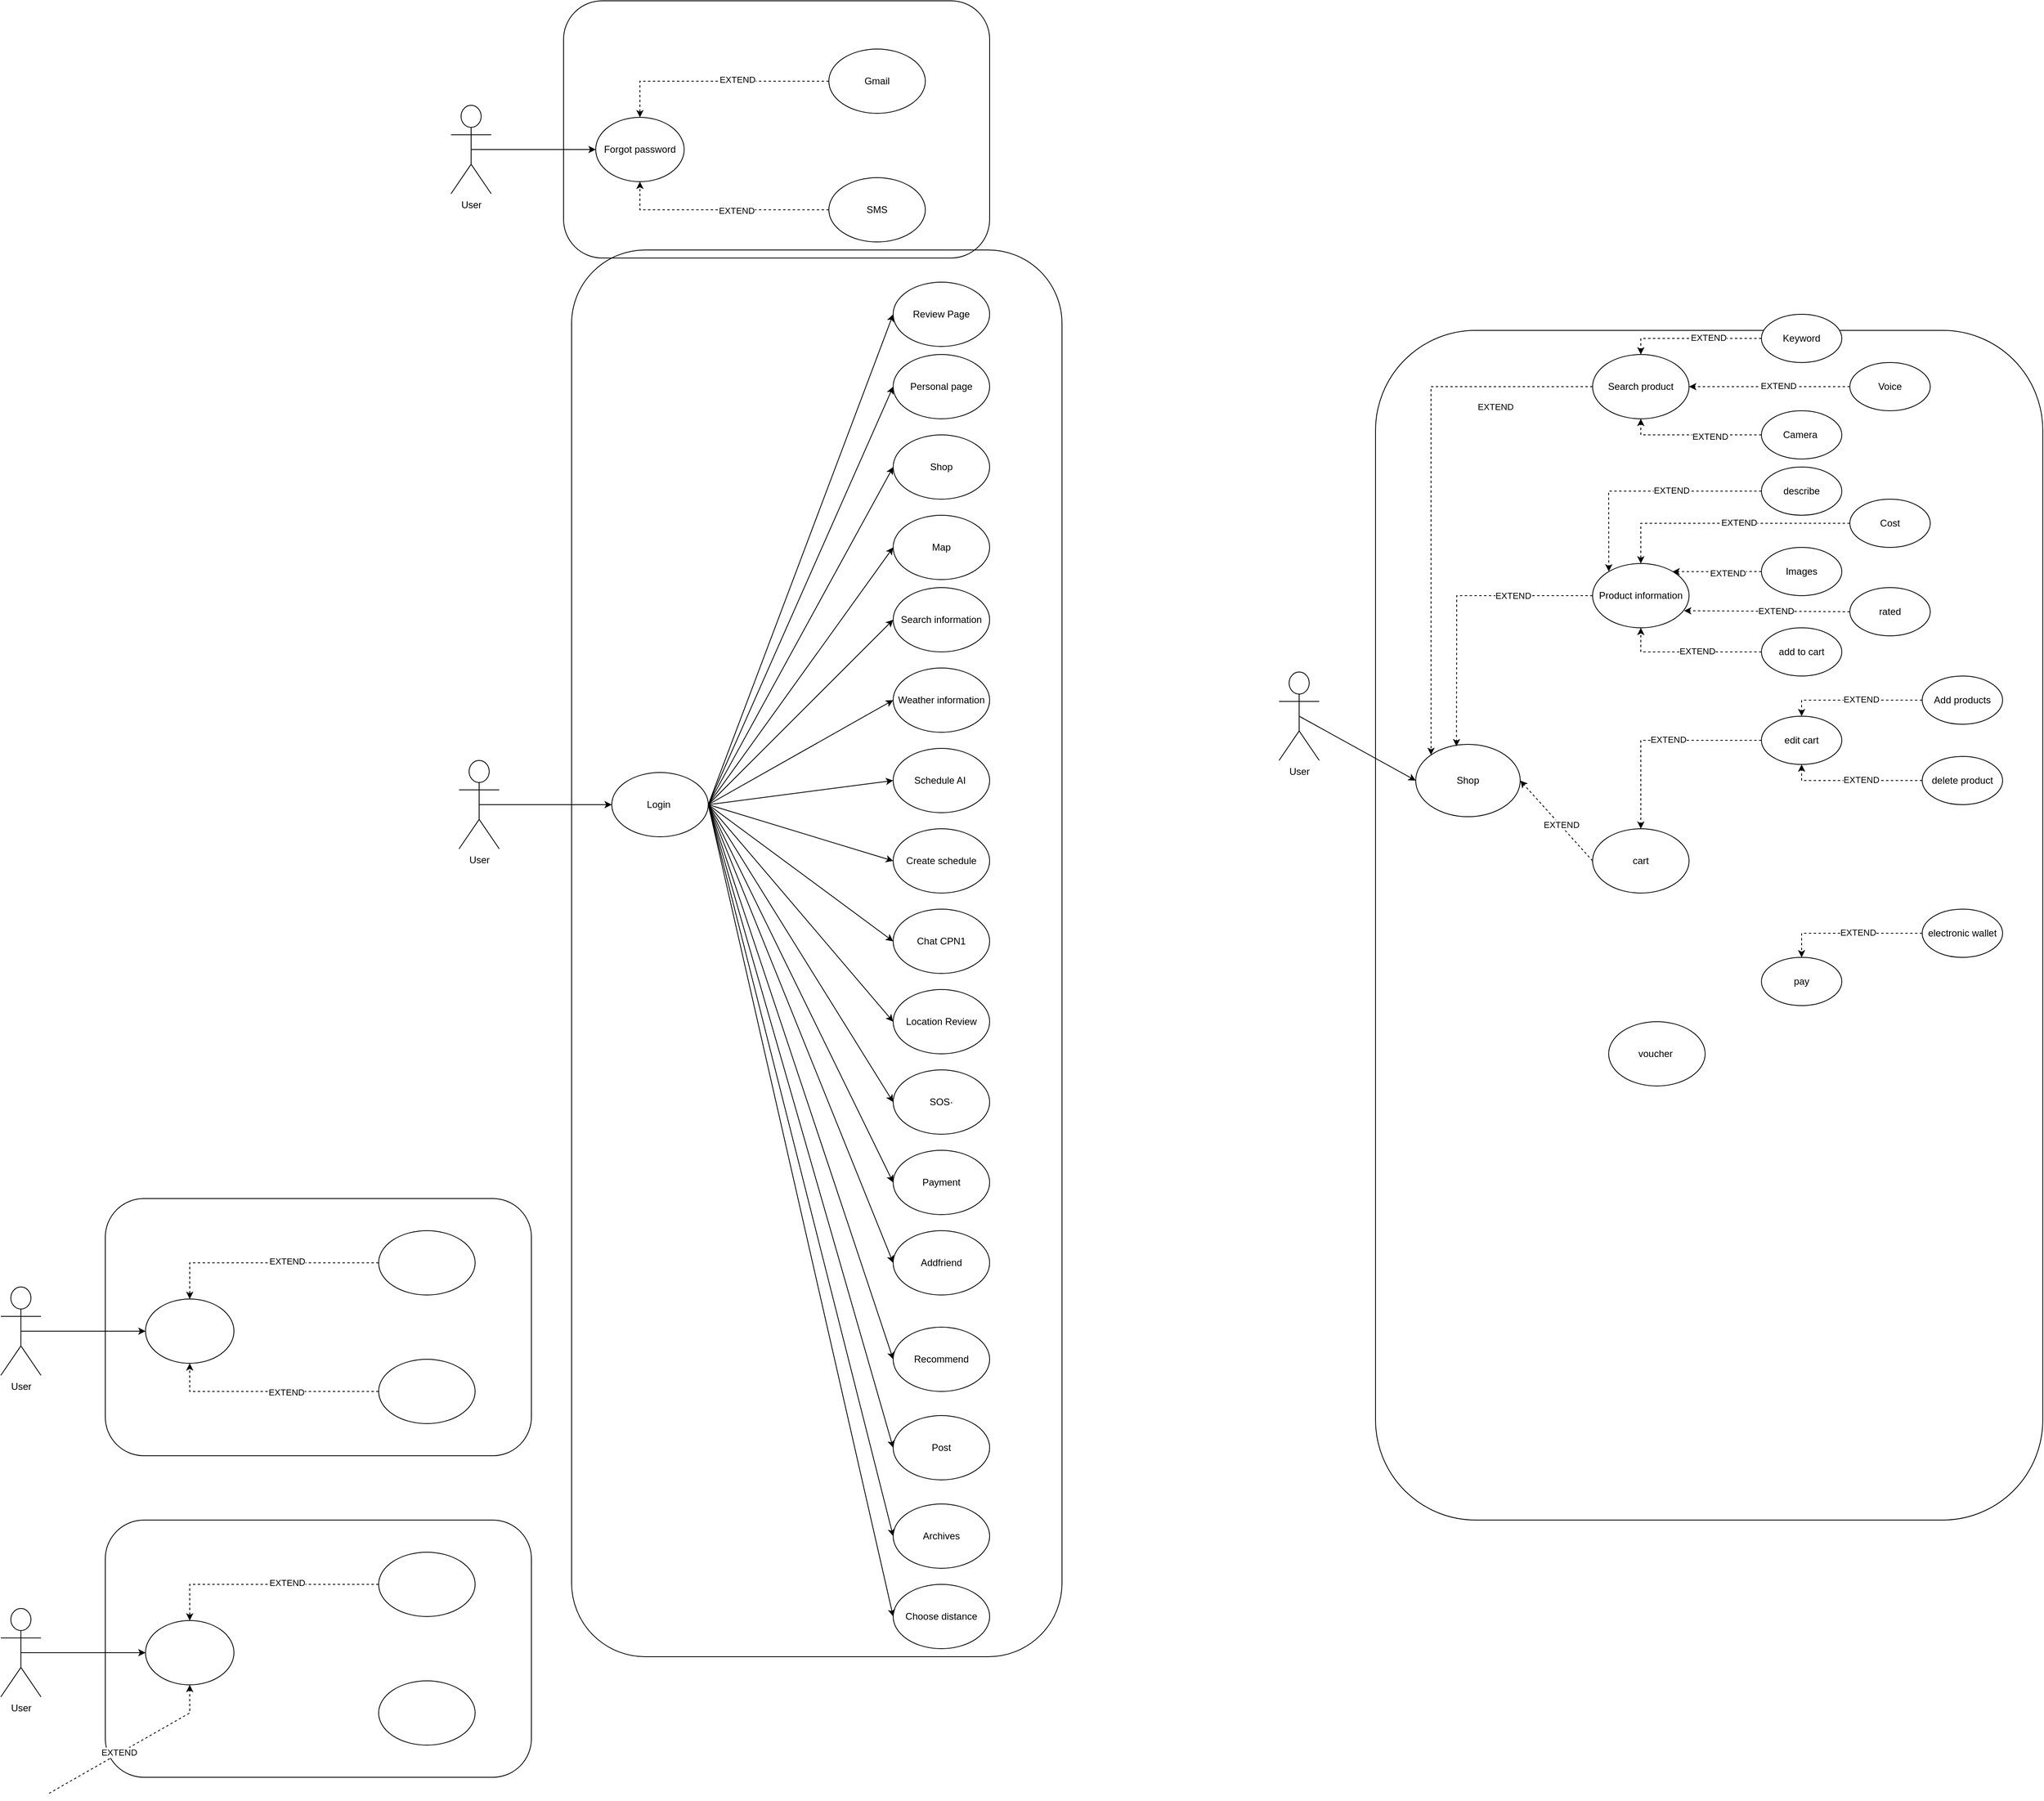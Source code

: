 <mxfile version="22.0.4" type="github">
  <diagram name="Page-1" id="LiZIJAQfsrwPQtG2lmVa">
    <mxGraphModel dx="2113" dy="1068" grid="1" gridSize="10" guides="1" tooltips="1" connect="1" arrows="1" fold="1" page="0" pageScale="1" pageWidth="827" pageHeight="1169" math="0" shadow="0">
      <root>
        <mxCell id="0" />
        <mxCell id="1" parent="0" />
        <mxCell id="o4KL-rw5gseDouzTh5if-1" value="User" style="shape=umlActor;verticalLabelPosition=bottom;verticalAlign=top;html=1;outlineConnect=0;" vertex="1" parent="1">
          <mxGeometry x="-230" y="765" width="50" height="110" as="geometry" />
        </mxCell>
        <mxCell id="o4KL-rw5gseDouzTh5if-2" value="" style="rounded=1;whiteSpace=wrap;html=1;fillColor=none;gradientColor=none;" vertex="1" parent="1">
          <mxGeometry x="-90" y="130" width="610" height="1750" as="geometry" />
        </mxCell>
        <mxCell id="o4KL-rw5gseDouzTh5if-5" value="" style="endArrow=classic;html=1;rounded=0;exitX=0.5;exitY=0.5;exitDx=0;exitDy=0;exitPerimeter=0;" edge="1" parent="1" source="o4KL-rw5gseDouzTh5if-1" target="o4KL-rw5gseDouzTh5if-6">
          <mxGeometry width="50" height="50" relative="1" as="geometry">
            <mxPoint x="-40" y="710" as="sourcePoint" />
            <mxPoint x="10" y="660" as="targetPoint" />
          </mxGeometry>
        </mxCell>
        <mxCell id="o4KL-rw5gseDouzTh5if-6" value="Login&amp;nbsp;" style="ellipse;whiteSpace=wrap;html=1;" vertex="1" parent="1">
          <mxGeometry x="-40" y="780" width="120" height="80" as="geometry" />
        </mxCell>
        <mxCell id="o4KL-rw5gseDouzTh5if-8" value="Shop" style="ellipse;whiteSpace=wrap;html=1;" vertex="1" parent="1">
          <mxGeometry x="310" y="360" width="120" height="80" as="geometry" />
        </mxCell>
        <mxCell id="FIUOrSrpIhpgKhwXsFsE-1" value="" style="rounded=1;whiteSpace=wrap;html=1;gradientColor=none;fillColor=none;" vertex="1" parent="1">
          <mxGeometry x="-100" y="-180" width="530" height="320" as="geometry" />
        </mxCell>
        <mxCell id="o4KL-rw5gseDouzTh5if-10" value="" style="endArrow=classic;html=1;rounded=0;entryX=0;entryY=0.5;entryDx=0;entryDy=0;exitX=1;exitY=0.5;exitDx=0;exitDy=0;" edge="1" parent="1" source="o4KL-rw5gseDouzTh5if-6" target="o4KL-rw5gseDouzTh5if-8">
          <mxGeometry width="50" height="50" relative="1" as="geometry">
            <mxPoint x="80" y="690" as="sourcePoint" />
            <mxPoint x="280" y="690" as="targetPoint" />
            <Array as="points" />
          </mxGeometry>
        </mxCell>
        <mxCell id="FIUOrSrpIhpgKhwXsFsE-3" value="User" style="shape=umlActor;verticalLabelPosition=bottom;verticalAlign=top;html=1;outlineConnect=0;" vertex="1" parent="1">
          <mxGeometry x="-240" y="-50" width="50" height="110" as="geometry" />
        </mxCell>
        <mxCell id="o4KL-rw5gseDouzTh5if-12" value="Map" style="ellipse;whiteSpace=wrap;html=1;" vertex="1" parent="1">
          <mxGeometry x="310" y="460" width="120" height="80" as="geometry" />
        </mxCell>
        <mxCell id="FIUOrSrpIhpgKhwXsFsE-6" value="Forgot password" style="ellipse;whiteSpace=wrap;html=1;" vertex="1" parent="1">
          <mxGeometry x="-60" y="-35" width="110" height="80" as="geometry" />
        </mxCell>
        <mxCell id="o4KL-rw5gseDouzTh5if-13" value="Schedule AI&amp;nbsp;" style="ellipse;whiteSpace=wrap;html=1;" vertex="1" parent="1">
          <mxGeometry x="310" y="750" width="120" height="80" as="geometry" />
        </mxCell>
        <mxCell id="FIUOrSrpIhpgKhwXsFsE-8" value="" style="endArrow=classic;html=1;rounded=0;exitX=0.5;exitY=0.5;exitDx=0;exitDy=0;exitPerimeter=0;entryX=0;entryY=0.5;entryDx=0;entryDy=0;" edge="1" parent="1" source="FIUOrSrpIhpgKhwXsFsE-3" target="FIUOrSrpIhpgKhwXsFsE-6">
          <mxGeometry width="50" height="50" relative="1" as="geometry">
            <mxPoint x="-170" y="40" as="sourcePoint" />
            <mxPoint x="-120" y="-10" as="targetPoint" />
          </mxGeometry>
        </mxCell>
        <mxCell id="FIUOrSrpIhpgKhwXsFsE-9" value="" style="endArrow=classic;html=1;rounded=0;dashed=1;entryX=0.5;entryY=0;entryDx=0;entryDy=0;exitX=0;exitY=0.5;exitDx=0;exitDy=0;" edge="1" parent="1" source="FIUOrSrpIhpgKhwXsFsE-10" target="FIUOrSrpIhpgKhwXsFsE-6">
          <mxGeometry width="50" height="50" relative="1" as="geometry">
            <mxPoint x="-180" y="20" as="sourcePoint" />
            <mxPoint x="-150" y="-30" as="targetPoint" />
            <Array as="points">
              <mxPoint x="-5" y="-80" />
            </Array>
          </mxGeometry>
        </mxCell>
        <mxCell id="4AnUg2Zelw4eqNy12WJW-4" value="EXTEND" style="edgeLabel;html=1;align=center;verticalAlign=middle;resizable=0;points=[];" connectable="0" vertex="1" parent="FIUOrSrpIhpgKhwXsFsE-9">
          <mxGeometry x="-0.183" y="-2" relative="1" as="geometry">
            <mxPoint as="offset" />
          </mxGeometry>
        </mxCell>
        <mxCell id="o4KL-rw5gseDouzTh5if-15" value="Weather information" style="ellipse;whiteSpace=wrap;html=1;" vertex="1" parent="1">
          <mxGeometry x="310" y="650" width="120" height="80" as="geometry" />
        </mxCell>
        <mxCell id="FIUOrSrpIhpgKhwXsFsE-10" value="Gmail" style="ellipse;whiteSpace=wrap;html=1;" vertex="1" parent="1">
          <mxGeometry x="230" y="-120" width="120" height="80" as="geometry" />
        </mxCell>
        <mxCell id="4AnUg2Zelw4eqNy12WJW-2" value="" style="endArrow=classic;html=1;rounded=0;dashed=1;entryX=0.5;entryY=1;entryDx=0;entryDy=0;exitX=0;exitY=0.5;exitDx=0;exitDy=0;" edge="1" parent="1" source="4AnUg2Zelw4eqNy12WJW-3" target="FIUOrSrpIhpgKhwXsFsE-6">
          <mxGeometry width="50" height="50" relative="1" as="geometry">
            <mxPoint x="-180" y="180" as="sourcePoint" />
            <mxPoint x="-5" y="125" as="targetPoint" />
            <Array as="points">
              <mxPoint x="-5" y="80" />
            </Array>
          </mxGeometry>
        </mxCell>
        <mxCell id="4AnUg2Zelw4eqNy12WJW-5" value="EXTEND" style="edgeLabel;html=1;align=center;verticalAlign=middle;resizable=0;points=[];" connectable="0" vertex="1" parent="4AnUg2Zelw4eqNy12WJW-2">
          <mxGeometry x="-0.144" y="1" relative="1" as="geometry">
            <mxPoint as="offset" />
          </mxGeometry>
        </mxCell>
        <mxCell id="o4KL-rw5gseDouzTh5if-16" value="Create schedule" style="ellipse;whiteSpace=wrap;html=1;" vertex="1" parent="1">
          <mxGeometry x="310" y="850" width="120" height="80" as="geometry" />
        </mxCell>
        <mxCell id="4AnUg2Zelw4eqNy12WJW-3" value="SMS" style="ellipse;whiteSpace=wrap;html=1;" vertex="1" parent="1">
          <mxGeometry x="230" y="40" width="120" height="80" as="geometry" />
        </mxCell>
        <mxCell id="o4KL-rw5gseDouzTh5if-17" value="Location Review" style="ellipse;whiteSpace=wrap;html=1;" vertex="1" parent="1">
          <mxGeometry x="310" y="1050" width="120" height="80" as="geometry" />
        </mxCell>
        <mxCell id="4AnUg2Zelw4eqNy12WJW-6" value="" style="rounded=1;whiteSpace=wrap;html=1;gradientColor=none;fillColor=none;" vertex="1" parent="1">
          <mxGeometry x="910" y="230" width="830" height="1480" as="geometry" />
        </mxCell>
        <mxCell id="o4KL-rw5gseDouzTh5if-18" value="Chat CPN1" style="ellipse;whiteSpace=wrap;html=1;" vertex="1" parent="1">
          <mxGeometry x="310" y="950" width="120" height="80" as="geometry" />
        </mxCell>
        <mxCell id="4AnUg2Zelw4eqNy12WJW-7" value="User" style="shape=umlActor;verticalLabelPosition=bottom;verticalAlign=top;html=1;outlineConnect=0;" vertex="1" parent="1">
          <mxGeometry x="790" y="655" width="50" height="110" as="geometry" />
        </mxCell>
        <mxCell id="o4KL-rw5gseDouzTh5if-19" value="" style="endArrow=classic;html=1;rounded=0;entryX=0;entryY=0.5;entryDx=0;entryDy=0;exitX=1;exitY=0.5;exitDx=0;exitDy=0;" edge="1" parent="1" source="o4KL-rw5gseDouzTh5if-6" target="o4KL-rw5gseDouzTh5if-12">
          <mxGeometry width="50" height="50" relative="1" as="geometry">
            <mxPoint x="80" y="690" as="sourcePoint" />
            <mxPoint x="280" y="690" as="targetPoint" />
            <Array as="points" />
          </mxGeometry>
        </mxCell>
        <mxCell id="4AnUg2Zelw4eqNy12WJW-8" value="Shop" style="ellipse;whiteSpace=wrap;html=1;" vertex="1" parent="1">
          <mxGeometry x="960" y="745" width="130" height="90" as="geometry" />
        </mxCell>
        <mxCell id="o4KL-rw5gseDouzTh5if-20" value="" style="endArrow=classic;html=1;rounded=0;entryX=0;entryY=0.5;entryDx=0;entryDy=0;exitX=1;exitY=0.5;exitDx=0;exitDy=0;" edge="1" parent="1" source="o4KL-rw5gseDouzTh5if-6" target="o4KL-rw5gseDouzTh5if-13">
          <mxGeometry width="50" height="50" relative="1" as="geometry">
            <mxPoint x="80" y="690" as="sourcePoint" />
            <mxPoint x="320" y="440" as="targetPoint" />
            <Array as="points" />
          </mxGeometry>
        </mxCell>
        <mxCell id="4AnUg2Zelw4eqNy12WJW-9" value="" style="endArrow=classic;html=1;rounded=0;exitX=0.5;exitY=0.5;exitDx=0;exitDy=0;exitPerimeter=0;entryX=0;entryY=0.5;entryDx=0;entryDy=0;" edge="1" parent="1" source="4AnUg2Zelw4eqNy12WJW-7" target="4AnUg2Zelw4eqNy12WJW-8">
          <mxGeometry width="50" height="50" relative="1" as="geometry">
            <mxPoint x="860" y="745" as="sourcePoint" />
            <mxPoint x="910" y="695" as="targetPoint" />
          </mxGeometry>
        </mxCell>
        <mxCell id="o4KL-rw5gseDouzTh5if-21" value="" style="endArrow=classic;html=1;rounded=0;entryX=0;entryY=0.5;entryDx=0;entryDy=0;exitX=1;exitY=0.5;exitDx=0;exitDy=0;" edge="1" parent="1" source="o4KL-rw5gseDouzTh5if-6" target="o4KL-rw5gseDouzTh5if-28">
          <mxGeometry width="50" height="50" relative="1" as="geometry">
            <mxPoint x="90" y="690" as="sourcePoint" />
            <mxPoint x="310" y="660" as="targetPoint" />
            <Array as="points" />
          </mxGeometry>
        </mxCell>
        <mxCell id="4AnUg2Zelw4eqNy12WJW-10" value="" style="endArrow=classic;html=1;rounded=0;dashed=1;entryX=0;entryY=0;entryDx=0;entryDy=0;exitX=0;exitY=0.5;exitDx=0;exitDy=0;" edge="1" parent="1" source="4AnUg2Zelw4eqNy12WJW-12" target="4AnUg2Zelw4eqNy12WJW-8">
          <mxGeometry width="50" height="50" relative="1" as="geometry">
            <mxPoint x="850" y="410" as="sourcePoint" />
            <mxPoint x="880" y="360" as="targetPoint" />
            <Array as="points">
              <mxPoint x="979" y="300" />
            </Array>
          </mxGeometry>
        </mxCell>
        <mxCell id="4AnUg2Zelw4eqNy12WJW-11" value="EXTEND" style="edgeLabel;html=1;align=center;verticalAlign=middle;resizable=0;points=[];" connectable="0" vertex="1" parent="4AnUg2Zelw4eqNy12WJW-10">
          <mxGeometry x="-0.183" y="-2" relative="1" as="geometry">
            <mxPoint x="82" y="-44" as="offset" />
          </mxGeometry>
        </mxCell>
        <mxCell id="o4KL-rw5gseDouzTh5if-22" value="" style="endArrow=classic;html=1;rounded=0;entryX=0;entryY=0.5;entryDx=0;entryDy=0;exitX=1;exitY=0.5;exitDx=0;exitDy=0;" edge="1" parent="1" source="o4KL-rw5gseDouzTh5if-6" target="o4KL-rw5gseDouzTh5if-15">
          <mxGeometry width="50" height="50" relative="1" as="geometry">
            <mxPoint x="90" y="690" as="sourcePoint" />
            <mxPoint x="330" y="570" as="targetPoint" />
            <Array as="points" />
          </mxGeometry>
        </mxCell>
        <mxCell id="4AnUg2Zelw4eqNy12WJW-12" value="Search product" style="ellipse;whiteSpace=wrap;html=1;" vertex="1" parent="1">
          <mxGeometry x="1180" y="260" width="120" height="80" as="geometry" />
        </mxCell>
        <mxCell id="o4KL-rw5gseDouzTh5if-23" value="" style="endArrow=classic;html=1;rounded=0;entryX=0;entryY=0.5;entryDx=0;entryDy=0;exitX=1;exitY=0.5;exitDx=0;exitDy=0;" edge="1" parent="1" source="o4KL-rw5gseDouzTh5if-6" target="o4KL-rw5gseDouzTh5if-16">
          <mxGeometry width="50" height="50" relative="1" as="geometry">
            <mxPoint x="80" y="690" as="sourcePoint" />
            <mxPoint x="320" y="775" as="targetPoint" />
            <Array as="points" />
          </mxGeometry>
        </mxCell>
        <mxCell id="4AnUg2Zelw4eqNy12WJW-13" value="" style="endArrow=classic;html=1;rounded=0;dashed=1;exitX=0;exitY=0.5;exitDx=0;exitDy=0;entryX=0.39;entryY=0.027;entryDx=0;entryDy=0;entryPerimeter=0;" edge="1" parent="1" source="4AnUg2Zelw4eqNy12WJW-15" target="4AnUg2Zelw4eqNy12WJW-8">
          <mxGeometry width="50" height="50" relative="1" as="geometry">
            <mxPoint x="850" y="570" as="sourcePoint" />
            <mxPoint x="1025" y="670" as="targetPoint" />
            <Array as="points">
              <mxPoint x="1011" y="560" />
            </Array>
          </mxGeometry>
        </mxCell>
        <mxCell id="4AnUg2Zelw4eqNy12WJW-14" value="EXTEND" style="edgeLabel;html=1;align=center;verticalAlign=middle;resizable=0;points=[];" connectable="0" vertex="1" parent="4AnUg2Zelw4eqNy12WJW-13">
          <mxGeometry x="-0.144" y="1" relative="1" as="geometry">
            <mxPoint x="53" y="-1" as="offset" />
          </mxGeometry>
        </mxCell>
        <mxCell id="o4KL-rw5gseDouzTh5if-24" value="" style="endArrow=classic;html=1;rounded=0;exitX=1;exitY=0.5;exitDx=0;exitDy=0;entryX=0;entryY=0.5;entryDx=0;entryDy=0;" edge="1" parent="1" source="o4KL-rw5gseDouzTh5if-6" target="o4KL-rw5gseDouzTh5if-17">
          <mxGeometry width="50" height="50" relative="1" as="geometry">
            <mxPoint x="680" y="780" as="sourcePoint" />
            <mxPoint x="730" y="730" as="targetPoint" />
          </mxGeometry>
        </mxCell>
        <mxCell id="4AnUg2Zelw4eqNy12WJW-15" value="Product information" style="ellipse;whiteSpace=wrap;html=1;" vertex="1" parent="1">
          <mxGeometry x="1180" y="520" width="120" height="80" as="geometry" />
        </mxCell>
        <mxCell id="o4KL-rw5gseDouzTh5if-25" value="" style="endArrow=classic;html=1;rounded=0;entryX=0;entryY=0.5;entryDx=0;entryDy=0;exitX=1;exitY=0.5;exitDx=0;exitDy=0;" edge="1" parent="1" source="o4KL-rw5gseDouzTh5if-6" target="o4KL-rw5gseDouzTh5if-18">
          <mxGeometry width="50" height="50" relative="1" as="geometry">
            <mxPoint x="100" y="715" as="sourcePoint" />
            <mxPoint x="330" y="785" as="targetPoint" />
            <Array as="points" />
          </mxGeometry>
        </mxCell>
        <mxCell id="4AnUg2Zelw4eqNy12WJW-16" value="" style="rounded=1;whiteSpace=wrap;html=1;gradientColor=none;fillColor=none;" vertex="1" parent="1">
          <mxGeometry x="-670" y="1310" width="530" height="320" as="geometry" />
        </mxCell>
        <mxCell id="o4KL-rw5gseDouzTh5if-26" value="SOS·" style="ellipse;whiteSpace=wrap;html=1;" vertex="1" parent="1">
          <mxGeometry x="310" y="1150" width="120" height="80" as="geometry" />
        </mxCell>
        <mxCell id="4AnUg2Zelw4eqNy12WJW-17" value="User" style="shape=umlActor;verticalLabelPosition=bottom;verticalAlign=top;html=1;outlineConnect=0;" vertex="1" parent="1">
          <mxGeometry x="-800" y="1420" width="50" height="110" as="geometry" />
        </mxCell>
        <mxCell id="o4KL-rw5gseDouzTh5if-27" value="" style="endArrow=classic;html=1;rounded=0;exitX=1;exitY=0.5;exitDx=0;exitDy=0;entryX=0;entryY=0.5;entryDx=0;entryDy=0;" edge="1" parent="1" source="o4KL-rw5gseDouzTh5if-6" target="o4KL-rw5gseDouzTh5if-26">
          <mxGeometry width="50" height="50" relative="1" as="geometry">
            <mxPoint x="680" y="960" as="sourcePoint" />
            <mxPoint x="730" y="910" as="targetPoint" />
          </mxGeometry>
        </mxCell>
        <mxCell id="4AnUg2Zelw4eqNy12WJW-18" value="" style="ellipse;whiteSpace=wrap;html=1;" vertex="1" parent="1">
          <mxGeometry x="-620" y="1435" width="110" height="80" as="geometry" />
        </mxCell>
        <mxCell id="4AnUg2Zelw4eqNy12WJW-19" value="" style="endArrow=classic;html=1;rounded=0;exitX=0.5;exitY=0.5;exitDx=0;exitDy=0;exitPerimeter=0;entryX=0;entryY=0.5;entryDx=0;entryDy=0;" edge="1" parent="1" source="4AnUg2Zelw4eqNy12WJW-17" target="4AnUg2Zelw4eqNy12WJW-18">
          <mxGeometry width="50" height="50" relative="1" as="geometry">
            <mxPoint x="-730" y="1510" as="sourcePoint" />
            <mxPoint x="-680" y="1460" as="targetPoint" />
          </mxGeometry>
        </mxCell>
        <mxCell id="4AnUg2Zelw4eqNy12WJW-20" value="" style="endArrow=classic;html=1;rounded=0;dashed=1;entryX=0.5;entryY=0;entryDx=0;entryDy=0;exitX=0;exitY=0.5;exitDx=0;exitDy=0;" edge="1" parent="1" source="4AnUg2Zelw4eqNy12WJW-22" target="4AnUg2Zelw4eqNy12WJW-18">
          <mxGeometry width="50" height="50" relative="1" as="geometry">
            <mxPoint x="-740" y="1490" as="sourcePoint" />
            <mxPoint x="-710" y="1440" as="targetPoint" />
            <Array as="points">
              <mxPoint x="-565" y="1390" />
            </Array>
          </mxGeometry>
        </mxCell>
        <mxCell id="4AnUg2Zelw4eqNy12WJW-21" value="EXTEND" style="edgeLabel;html=1;align=center;verticalAlign=middle;resizable=0;points=[];" connectable="0" vertex="1" parent="4AnUg2Zelw4eqNy12WJW-20">
          <mxGeometry x="-0.183" y="-2" relative="1" as="geometry">
            <mxPoint as="offset" />
          </mxGeometry>
        </mxCell>
        <mxCell id="4AnUg2Zelw4eqNy12WJW-22" value="" style="ellipse;whiteSpace=wrap;html=1;" vertex="1" parent="1">
          <mxGeometry x="-330" y="1350" width="120" height="80" as="geometry" />
        </mxCell>
        <mxCell id="4AnUg2Zelw4eqNy12WJW-23" value="" style="endArrow=classic;html=1;rounded=0;dashed=1;entryX=0.5;entryY=1;entryDx=0;entryDy=0;exitX=0;exitY=0.5;exitDx=0;exitDy=0;" edge="1" parent="1" source="4AnUg2Zelw4eqNy12WJW-25" target="4AnUg2Zelw4eqNy12WJW-18">
          <mxGeometry width="50" height="50" relative="1" as="geometry">
            <mxPoint x="-740" y="1650" as="sourcePoint" />
            <mxPoint x="-565" y="1595" as="targetPoint" />
            <Array as="points">
              <mxPoint x="-565" y="1550" />
            </Array>
          </mxGeometry>
        </mxCell>
        <mxCell id="4AnUg2Zelw4eqNy12WJW-24" value="EXTEND" style="edgeLabel;html=1;align=center;verticalAlign=middle;resizable=0;points=[];" connectable="0" vertex="1" parent="4AnUg2Zelw4eqNy12WJW-23">
          <mxGeometry x="-0.144" y="1" relative="1" as="geometry">
            <mxPoint as="offset" />
          </mxGeometry>
        </mxCell>
        <mxCell id="4AnUg2Zelw4eqNy12WJW-25" value="" style="ellipse;whiteSpace=wrap;html=1;" vertex="1" parent="1">
          <mxGeometry x="-330" y="1510" width="120" height="80" as="geometry" />
        </mxCell>
        <mxCell id="4AnUg2Zelw4eqNy12WJW-26" value="" style="rounded=1;whiteSpace=wrap;html=1;gradientColor=none;fillColor=none;" vertex="1" parent="1">
          <mxGeometry x="-670" y="1710" width="530" height="320" as="geometry" />
        </mxCell>
        <mxCell id="4AnUg2Zelw4eqNy12WJW-27" value="User" style="shape=umlActor;verticalLabelPosition=bottom;verticalAlign=top;html=1;outlineConnect=0;" vertex="1" parent="1">
          <mxGeometry x="-800" y="1820" width="50" height="110" as="geometry" />
        </mxCell>
        <mxCell id="4AnUg2Zelw4eqNy12WJW-28" value="" style="ellipse;whiteSpace=wrap;html=1;" vertex="1" parent="1">
          <mxGeometry x="-620" y="1835" width="110" height="80" as="geometry" />
        </mxCell>
        <mxCell id="4AnUg2Zelw4eqNy12WJW-29" value="" style="endArrow=classic;html=1;rounded=0;exitX=0.5;exitY=0.5;exitDx=0;exitDy=0;exitPerimeter=0;entryX=0;entryY=0.5;entryDx=0;entryDy=0;" edge="1" parent="1" source="4AnUg2Zelw4eqNy12WJW-27" target="4AnUg2Zelw4eqNy12WJW-28">
          <mxGeometry width="50" height="50" relative="1" as="geometry">
            <mxPoint x="-730" y="1910" as="sourcePoint" />
            <mxPoint x="-680" y="1860" as="targetPoint" />
          </mxGeometry>
        </mxCell>
        <mxCell id="4AnUg2Zelw4eqNy12WJW-30" value="" style="endArrow=classic;html=1;rounded=0;dashed=1;entryX=0.5;entryY=0;entryDx=0;entryDy=0;exitX=0;exitY=0.5;exitDx=0;exitDy=0;" edge="1" parent="1" source="4AnUg2Zelw4eqNy12WJW-32" target="4AnUg2Zelw4eqNy12WJW-28">
          <mxGeometry width="50" height="50" relative="1" as="geometry">
            <mxPoint x="-740" y="1890" as="sourcePoint" />
            <mxPoint x="-710" y="1840" as="targetPoint" />
            <Array as="points">
              <mxPoint x="-565" y="1790" />
            </Array>
          </mxGeometry>
        </mxCell>
        <mxCell id="4AnUg2Zelw4eqNy12WJW-31" value="EXTEND" style="edgeLabel;html=1;align=center;verticalAlign=middle;resizable=0;points=[];" connectable="0" vertex="1" parent="4AnUg2Zelw4eqNy12WJW-30">
          <mxGeometry x="-0.183" y="-2" relative="1" as="geometry">
            <mxPoint as="offset" />
          </mxGeometry>
        </mxCell>
        <mxCell id="4AnUg2Zelw4eqNy12WJW-32" value="" style="ellipse;whiteSpace=wrap;html=1;" vertex="1" parent="1">
          <mxGeometry x="-330" y="1750" width="120" height="80" as="geometry" />
        </mxCell>
        <mxCell id="4AnUg2Zelw4eqNy12WJW-33" value="" style="endArrow=classic;html=1;rounded=0;dashed=1;entryX=0.5;entryY=1;entryDx=0;entryDy=0;exitX=0;exitY=0.5;exitDx=0;exitDy=0;" edge="1" parent="1" target="4AnUg2Zelw4eqNy12WJW-28">
          <mxGeometry width="50" height="50" relative="1" as="geometry">
            <mxPoint x="-740" y="2050" as="sourcePoint" />
            <mxPoint x="-565" y="1995" as="targetPoint" />
            <Array as="points">
              <mxPoint x="-565" y="1950" />
            </Array>
          </mxGeometry>
        </mxCell>
        <mxCell id="4AnUg2Zelw4eqNy12WJW-34" value="EXTEND" style="edgeLabel;html=1;align=center;verticalAlign=middle;resizable=0;points=[];" connectable="0" vertex="1" parent="4AnUg2Zelw4eqNy12WJW-33">
          <mxGeometry x="-0.144" y="1" relative="1" as="geometry">
            <mxPoint as="offset" />
          </mxGeometry>
        </mxCell>
        <mxCell id="4AnUg2Zelw4eqNy12WJW-35" value="" style="ellipse;whiteSpace=wrap;html=1;" vertex="1" parent="1">
          <mxGeometry x="-330" y="1910" width="120" height="80" as="geometry" />
        </mxCell>
        <mxCell id="4AnUg2Zelw4eqNy12WJW-36" value="Keyword" style="ellipse;whiteSpace=wrap;html=1;" vertex="1" parent="1">
          <mxGeometry x="1390" y="210" width="100" height="60" as="geometry" />
        </mxCell>
        <mxCell id="o4KL-rw5gseDouzTh5if-28" value="Search information" style="ellipse;whiteSpace=wrap;html=1;" vertex="1" parent="1">
          <mxGeometry x="310" y="550" width="120" height="80" as="geometry" />
        </mxCell>
        <mxCell id="4AnUg2Zelw4eqNy12WJW-37" value="Voice" style="ellipse;whiteSpace=wrap;html=1;" vertex="1" parent="1">
          <mxGeometry x="1500" y="270" width="100" height="60" as="geometry" />
        </mxCell>
        <mxCell id="o4KL-rw5gseDouzTh5if-29" value="Review Page" style="ellipse;whiteSpace=wrap;html=1;" vertex="1" parent="1">
          <mxGeometry x="310" y="170" width="120" height="80" as="geometry" />
        </mxCell>
        <mxCell id="4AnUg2Zelw4eqNy12WJW-38" value="Camera&amp;nbsp;" style="ellipse;whiteSpace=wrap;html=1;" vertex="1" parent="1">
          <mxGeometry x="1390" y="330" width="100" height="60" as="geometry" />
        </mxCell>
        <mxCell id="o4KL-rw5gseDouzTh5if-30" value="Personal page" style="ellipse;whiteSpace=wrap;html=1;" vertex="1" parent="1">
          <mxGeometry x="310" y="260" width="120" height="80" as="geometry" />
        </mxCell>
        <mxCell id="4AnUg2Zelw4eqNy12WJW-39" value="" style="endArrow=classic;html=1;rounded=0;entryX=1;entryY=0.5;entryDx=0;entryDy=0;exitX=0;exitY=0.5;exitDx=0;exitDy=0;dashed=1;" edge="1" parent="1" source="4AnUg2Zelw4eqNy12WJW-37" target="4AnUg2Zelw4eqNy12WJW-12">
          <mxGeometry width="50" height="50" relative="1" as="geometry">
            <mxPoint x="1300" y="420" as="sourcePoint" />
            <mxPoint x="1350" y="370" as="targetPoint" />
          </mxGeometry>
        </mxCell>
        <mxCell id="4AnUg2Zelw4eqNy12WJW-43" value="EXTEND" style="edgeLabel;html=1;align=center;verticalAlign=middle;resizable=0;points=[];" connectable="0" vertex="1" parent="4AnUg2Zelw4eqNy12WJW-39">
          <mxGeometry x="-0.107" y="-1" relative="1" as="geometry">
            <mxPoint as="offset" />
          </mxGeometry>
        </mxCell>
        <mxCell id="o4KL-rw5gseDouzTh5if-32" value="" style="endArrow=classic;html=1;rounded=0;entryX=0;entryY=0.5;entryDx=0;entryDy=0;exitX=1;exitY=0.5;exitDx=0;exitDy=0;" edge="1" parent="1" source="o4KL-rw5gseDouzTh5if-6" target="o4KL-rw5gseDouzTh5if-30">
          <mxGeometry width="50" height="50" relative="1" as="geometry">
            <mxPoint x="90" y="700" as="sourcePoint" />
            <mxPoint x="320" y="410" as="targetPoint" />
            <Array as="points" />
          </mxGeometry>
        </mxCell>
        <mxCell id="4AnUg2Zelw4eqNy12WJW-40" value="" style="endArrow=classic;html=1;rounded=0;entryX=0.5;entryY=0;entryDx=0;entryDy=0;exitX=0;exitY=0.5;exitDx=0;exitDy=0;dashed=1;" edge="1" parent="1" source="4AnUg2Zelw4eqNy12WJW-36" target="4AnUg2Zelw4eqNy12WJW-12">
          <mxGeometry width="50" height="50" relative="1" as="geometry">
            <mxPoint x="1450" y="320" as="sourcePoint" />
            <mxPoint x="1290" y="320" as="targetPoint" />
            <Array as="points">
              <mxPoint x="1240" y="240" />
            </Array>
          </mxGeometry>
        </mxCell>
        <mxCell id="4AnUg2Zelw4eqNy12WJW-42" value="EXTEND" style="edgeLabel;html=1;align=center;verticalAlign=middle;resizable=0;points=[];" connectable="0" vertex="1" parent="4AnUg2Zelw4eqNy12WJW-40">
          <mxGeometry x="-0.226" y="-1" relative="1" as="geometry">
            <mxPoint as="offset" />
          </mxGeometry>
        </mxCell>
        <mxCell id="o4KL-rw5gseDouzTh5if-33" value="" style="endArrow=classic;html=1;rounded=0;entryX=0;entryY=0.5;entryDx=0;entryDy=0;exitX=1;exitY=0.5;exitDx=0;exitDy=0;" edge="1" parent="1" source="o4KL-rw5gseDouzTh5if-6" target="o4KL-rw5gseDouzTh5if-29">
          <mxGeometry width="50" height="50" relative="1" as="geometry">
            <mxPoint x="80" y="780" as="sourcePoint" />
            <mxPoint x="330" y="420" as="targetPoint" />
            <Array as="points" />
          </mxGeometry>
        </mxCell>
        <mxCell id="4AnUg2Zelw4eqNy12WJW-41" value="" style="endArrow=classic;html=1;rounded=0;entryX=0.5;entryY=1;entryDx=0;entryDy=0;exitX=0;exitY=0.5;exitDx=0;exitDy=0;dashed=1;" edge="1" parent="1" source="4AnUg2Zelw4eqNy12WJW-38" target="4AnUg2Zelw4eqNy12WJW-12">
          <mxGeometry width="50" height="50" relative="1" as="geometry">
            <mxPoint x="1440" y="380" as="sourcePoint" />
            <mxPoint x="1220" y="410" as="targetPoint" />
            <Array as="points">
              <mxPoint x="1240" y="360" />
            </Array>
          </mxGeometry>
        </mxCell>
        <mxCell id="4AnUg2Zelw4eqNy12WJW-44" value="EXTEND" style="edgeLabel;html=1;align=center;verticalAlign=middle;resizable=0;points=[];" connectable="0" vertex="1" parent="4AnUg2Zelw4eqNy12WJW-41">
          <mxGeometry x="-0.242" y="2" relative="1" as="geometry">
            <mxPoint as="offset" />
          </mxGeometry>
        </mxCell>
        <mxCell id="o4KL-rw5gseDouzTh5if-34" value="Payment" style="ellipse;whiteSpace=wrap;html=1;" vertex="1" parent="1">
          <mxGeometry x="310" y="1250" width="120" height="80" as="geometry" />
        </mxCell>
        <mxCell id="o4KL-rw5gseDouzTh5if-35" value="" style="endArrow=classic;html=1;rounded=0;exitX=1;exitY=0.5;exitDx=0;exitDy=0;entryX=0;entryY=0.5;entryDx=0;entryDy=0;" edge="1" parent="1" source="o4KL-rw5gseDouzTh5if-6" target="o4KL-rw5gseDouzTh5if-34">
          <mxGeometry width="50" height="50" relative="1" as="geometry">
            <mxPoint x="580" y="1030" as="sourcePoint" />
            <mxPoint x="630" y="980" as="targetPoint" />
          </mxGeometry>
        </mxCell>
        <mxCell id="o4KL-rw5gseDouzTh5if-36" value="" style="endArrow=classic;html=1;rounded=0;exitX=1;exitY=0.5;exitDx=0;exitDy=0;entryX=0;entryY=0.5;entryDx=0;entryDy=0;" edge="1" parent="1" source="o4KL-rw5gseDouzTh5if-6" target="o4KL-rw5gseDouzTh5if-37">
          <mxGeometry width="50" height="50" relative="1" as="geometry">
            <mxPoint x="580" y="1030" as="sourcePoint" />
            <mxPoint x="630" y="980" as="targetPoint" />
          </mxGeometry>
        </mxCell>
        <mxCell id="o4KL-rw5gseDouzTh5if-37" value="Addfriend" style="ellipse;whiteSpace=wrap;html=1;" vertex="1" parent="1">
          <mxGeometry x="310" y="1350" width="120" height="80" as="geometry" />
        </mxCell>
        <mxCell id="4AnUg2Zelw4eqNy12WJW-45" value="describe" style="ellipse;whiteSpace=wrap;html=1;" vertex="1" parent="1">
          <mxGeometry x="1390" y="400" width="100" height="60" as="geometry" />
        </mxCell>
        <mxCell id="4AnUg2Zelw4eqNy12WJW-46" value="Cost" style="ellipse;whiteSpace=wrap;html=1;" vertex="1" parent="1">
          <mxGeometry x="1500" y="440" width="100" height="60" as="geometry" />
        </mxCell>
        <mxCell id="4AnUg2Zelw4eqNy12WJW-47" value="Images" style="ellipse;whiteSpace=wrap;html=1;" vertex="1" parent="1">
          <mxGeometry x="1390" y="500" width="100" height="60" as="geometry" />
        </mxCell>
        <mxCell id="4AnUg2Zelw4eqNy12WJW-48" value="" style="endArrow=classic;html=1;rounded=0;exitX=0;exitY=0.5;exitDx=0;exitDy=0;dashed=1;entryX=0.5;entryY=0;entryDx=0;entryDy=0;" edge="1" parent="1" source="4AnUg2Zelw4eqNy12WJW-46" target="4AnUg2Zelw4eqNy12WJW-15">
          <mxGeometry width="50" height="50" relative="1" as="geometry">
            <mxPoint x="1390" y="529.66" as="sourcePoint" />
            <mxPoint x="1280" y="530" as="targetPoint" />
            <Array as="points">
              <mxPoint x="1240" y="470" />
            </Array>
          </mxGeometry>
        </mxCell>
        <mxCell id="4AnUg2Zelw4eqNy12WJW-49" value="EXTEND" style="edgeLabel;html=1;align=center;verticalAlign=middle;resizable=0;points=[];" connectable="0" vertex="1" parent="4AnUg2Zelw4eqNy12WJW-48">
          <mxGeometry x="-0.107" y="-1" relative="1" as="geometry">
            <mxPoint as="offset" />
          </mxGeometry>
        </mxCell>
        <mxCell id="4AnUg2Zelw4eqNy12WJW-50" value="" style="endArrow=classic;html=1;rounded=0;entryX=0.168;entryY=0.125;entryDx=0;entryDy=0;exitX=0;exitY=0.5;exitDx=0;exitDy=0;dashed=1;entryPerimeter=0;" edge="1" parent="1" source="4AnUg2Zelw4eqNy12WJW-45" target="4AnUg2Zelw4eqNy12WJW-15">
          <mxGeometry width="50" height="50" relative="1" as="geometry">
            <mxPoint x="1390" y="460" as="sourcePoint" />
            <mxPoint x="1220" y="490" as="targetPoint" />
            <Array as="points">
              <mxPoint x="1200" y="430" />
            </Array>
          </mxGeometry>
        </mxCell>
        <mxCell id="4AnUg2Zelw4eqNy12WJW-51" value="EXTEND" style="edgeLabel;html=1;align=center;verticalAlign=middle;resizable=0;points=[];" connectable="0" vertex="1" parent="4AnUg2Zelw4eqNy12WJW-50">
          <mxGeometry x="-0.226" y="-1" relative="1" as="geometry">
            <mxPoint as="offset" />
          </mxGeometry>
        </mxCell>
        <mxCell id="4AnUg2Zelw4eqNy12WJW-52" value="" style="endArrow=classic;html=1;rounded=0;entryX=0.828;entryY=0.127;entryDx=0;entryDy=0;exitX=0;exitY=0.5;exitDx=0;exitDy=0;dashed=1;entryPerimeter=0;" edge="1" parent="1" source="4AnUg2Zelw4eqNy12WJW-47" target="4AnUg2Zelw4eqNy12WJW-15">
          <mxGeometry width="50" height="50" relative="1" as="geometry">
            <mxPoint x="1390" y="600" as="sourcePoint" />
            <mxPoint x="1220" y="570" as="targetPoint" />
            <Array as="points" />
          </mxGeometry>
        </mxCell>
        <mxCell id="4AnUg2Zelw4eqNy12WJW-53" value="EXTEND" style="edgeLabel;html=1;align=center;verticalAlign=middle;resizable=0;points=[];" connectable="0" vertex="1" parent="4AnUg2Zelw4eqNy12WJW-52">
          <mxGeometry x="-0.242" y="2" relative="1" as="geometry">
            <mxPoint as="offset" />
          </mxGeometry>
        </mxCell>
        <mxCell id="4AnUg2Zelw4eqNy12WJW-54" value="cart" style="ellipse;whiteSpace=wrap;html=1;" vertex="1" parent="1">
          <mxGeometry x="1180" y="850" width="120" height="80" as="geometry" />
        </mxCell>
        <mxCell id="4AnUg2Zelw4eqNy12WJW-55" value="" style="endArrow=classic;html=1;rounded=0;entryX=1;entryY=0.5;entryDx=0;entryDy=0;dashed=1;exitX=0;exitY=0.5;exitDx=0;exitDy=0;" edge="1" parent="1" source="4AnUg2Zelw4eqNy12WJW-54" target="4AnUg2Zelw4eqNy12WJW-8">
          <mxGeometry width="50" height="50" relative="1" as="geometry">
            <mxPoint x="1160" y="720" as="sourcePoint" />
            <mxPoint x="1090" y="709.68" as="targetPoint" />
          </mxGeometry>
        </mxCell>
        <mxCell id="4AnUg2Zelw4eqNy12WJW-56" value="EXTEND" style="edgeLabel;html=1;align=center;verticalAlign=middle;resizable=0;points=[];" connectable="0" vertex="1" parent="4AnUg2Zelw4eqNy12WJW-55">
          <mxGeometry x="-0.107" y="-1" relative="1" as="geometry">
            <mxPoint as="offset" />
          </mxGeometry>
        </mxCell>
        <mxCell id="4AnUg2Zelw4eqNy12WJW-57" value="rated" style="ellipse;whiteSpace=wrap;html=1;" vertex="1" parent="1">
          <mxGeometry x="1500" y="550" width="100" height="60" as="geometry" />
        </mxCell>
        <mxCell id="4AnUg2Zelw4eqNy12WJW-58" value="" style="endArrow=classic;html=1;rounded=0;entryX=0.948;entryY=0.735;entryDx=0;entryDy=0;exitX=0;exitY=0.5;exitDx=0;exitDy=0;dashed=1;entryPerimeter=0;" edge="1" parent="1" source="4AnUg2Zelw4eqNy12WJW-57" target="4AnUg2Zelw4eqNy12WJW-15">
          <mxGeometry width="50" height="50" relative="1" as="geometry">
            <mxPoint x="1518" y="609" as="sourcePoint" />
            <mxPoint x="1270" y="611" as="targetPoint" />
            <Array as="points" />
          </mxGeometry>
        </mxCell>
        <mxCell id="4AnUg2Zelw4eqNy12WJW-59" value="EXTEND" style="edgeLabel;html=1;align=center;verticalAlign=middle;resizable=0;points=[];" connectable="0" vertex="1" parent="4AnUg2Zelw4eqNy12WJW-58">
          <mxGeometry x="-0.107" y="-1" relative="1" as="geometry">
            <mxPoint as="offset" />
          </mxGeometry>
        </mxCell>
        <mxCell id="4AnUg2Zelw4eqNy12WJW-60" value="edit cart" style="ellipse;whiteSpace=wrap;html=1;" vertex="1" parent="1">
          <mxGeometry x="1390" y="710" width="100" height="60" as="geometry" />
        </mxCell>
        <mxCell id="4AnUg2Zelw4eqNy12WJW-61" value="" style="endArrow=classic;html=1;rounded=0;exitX=0;exitY=0.5;exitDx=0;exitDy=0;dashed=1;entryX=0.5;entryY=0;entryDx=0;entryDy=0;" edge="1" parent="1" source="4AnUg2Zelw4eqNy12WJW-60" target="4AnUg2Zelw4eqNy12WJW-54">
          <mxGeometry width="50" height="50" relative="1" as="geometry">
            <mxPoint x="1490" y="620" as="sourcePoint" />
            <mxPoint x="1230" y="670" as="targetPoint" />
            <Array as="points">
              <mxPoint x="1240" y="740" />
            </Array>
          </mxGeometry>
        </mxCell>
        <mxCell id="4AnUg2Zelw4eqNy12WJW-62" value="EXTEND" style="edgeLabel;html=1;align=center;verticalAlign=middle;resizable=0;points=[];" connectable="0" vertex="1" parent="4AnUg2Zelw4eqNy12WJW-61">
          <mxGeometry x="-0.107" y="-1" relative="1" as="geometry">
            <mxPoint as="offset" />
          </mxGeometry>
        </mxCell>
        <mxCell id="4AnUg2Zelw4eqNy12WJW-63" value="add to cart" style="ellipse;whiteSpace=wrap;html=1;" vertex="1" parent="1">
          <mxGeometry x="1390" y="600" width="100" height="60" as="geometry" />
        </mxCell>
        <mxCell id="4AnUg2Zelw4eqNy12WJW-64" value="" style="endArrow=classic;html=1;rounded=0;exitX=0;exitY=0.5;exitDx=0;exitDy=0;dashed=1;entryX=0.5;entryY=1;entryDx=0;entryDy=0;" edge="1" parent="1" source="4AnUg2Zelw4eqNy12WJW-63" target="4AnUg2Zelw4eqNy12WJW-15">
          <mxGeometry width="50" height="50" relative="1" as="geometry">
            <mxPoint x="1450" y="610" as="sourcePoint" />
            <mxPoint x="1190" y="660" as="targetPoint" />
            <Array as="points">
              <mxPoint x="1240" y="630" />
            </Array>
          </mxGeometry>
        </mxCell>
        <mxCell id="4AnUg2Zelw4eqNy12WJW-65" value="EXTEND" style="edgeLabel;html=1;align=center;verticalAlign=middle;resizable=0;points=[];" connectable="0" vertex="1" parent="4AnUg2Zelw4eqNy12WJW-64">
          <mxGeometry x="-0.107" y="-1" relative="1" as="geometry">
            <mxPoint as="offset" />
          </mxGeometry>
        </mxCell>
        <mxCell id="4AnUg2Zelw4eqNy12WJW-66" value="pay" style="ellipse;whiteSpace=wrap;html=1;" vertex="1" parent="1">
          <mxGeometry x="1390" y="1010" width="100" height="60" as="geometry" />
        </mxCell>
        <mxCell id="4AnUg2Zelw4eqNy12WJW-67" value="Add products" style="ellipse;whiteSpace=wrap;html=1;" vertex="1" parent="1">
          <mxGeometry x="1590" y="660" width="100" height="60" as="geometry" />
        </mxCell>
        <mxCell id="4AnUg2Zelw4eqNy12WJW-68" value="" style="endArrow=classic;html=1;rounded=0;exitX=0;exitY=0.5;exitDx=0;exitDy=0;dashed=1;entryX=0.5;entryY=0;entryDx=0;entryDy=0;" edge="1" parent="1" source="4AnUg2Zelw4eqNy12WJW-67" target="4AnUg2Zelw4eqNy12WJW-60">
          <mxGeometry width="50" height="50" relative="1" as="geometry">
            <mxPoint x="1580" y="640" as="sourcePoint" />
            <mxPoint x="1320" y="690" as="targetPoint" />
            <Array as="points">
              <mxPoint x="1440" y="690" />
            </Array>
          </mxGeometry>
        </mxCell>
        <mxCell id="4AnUg2Zelw4eqNy12WJW-69" value="EXTEND" style="edgeLabel;html=1;align=center;verticalAlign=middle;resizable=0;points=[];" connectable="0" vertex="1" parent="4AnUg2Zelw4eqNy12WJW-68">
          <mxGeometry x="-0.107" y="-1" relative="1" as="geometry">
            <mxPoint as="offset" />
          </mxGeometry>
        </mxCell>
        <mxCell id="4AnUg2Zelw4eqNy12WJW-70" value="delete product" style="ellipse;whiteSpace=wrap;html=1;" vertex="1" parent="1">
          <mxGeometry x="1590" y="760" width="100" height="60" as="geometry" />
        </mxCell>
        <mxCell id="4AnUg2Zelw4eqNy12WJW-71" value="" style="endArrow=classic;html=1;rounded=0;exitX=0;exitY=0.5;exitDx=0;exitDy=0;dashed=1;entryX=0.5;entryY=1;entryDx=0;entryDy=0;" edge="1" parent="1" source="4AnUg2Zelw4eqNy12WJW-70" target="4AnUg2Zelw4eqNy12WJW-60">
          <mxGeometry width="50" height="50" relative="1" as="geometry">
            <mxPoint x="1590" y="790" as="sourcePoint" />
            <mxPoint x="1440" y="810" as="targetPoint" />
            <Array as="points">
              <mxPoint x="1440" y="790" />
            </Array>
          </mxGeometry>
        </mxCell>
        <mxCell id="4AnUg2Zelw4eqNy12WJW-72" value="EXTEND" style="edgeLabel;html=1;align=center;verticalAlign=middle;resizable=0;points=[];" connectable="0" vertex="1" parent="4AnUg2Zelw4eqNy12WJW-71">
          <mxGeometry x="-0.107" y="-1" relative="1" as="geometry">
            <mxPoint as="offset" />
          </mxGeometry>
        </mxCell>
        <mxCell id="4AnUg2Zelw4eqNy12WJW-74" value="electronic wallet" style="ellipse;whiteSpace=wrap;html=1;" vertex="1" parent="1">
          <mxGeometry x="1590" y="950" width="100" height="60" as="geometry" />
        </mxCell>
        <mxCell id="o4KL-rw5gseDouzTh5if-57" value="Recommend" style="ellipse;whiteSpace=wrap;html=1;" vertex="1" parent="1">
          <mxGeometry x="310" y="1470" width="120" height="80" as="geometry" />
        </mxCell>
        <mxCell id="4AnUg2Zelw4eqNy12WJW-75" value="" style="endArrow=classic;html=1;rounded=0;exitX=0;exitY=0.5;exitDx=0;exitDy=0;dashed=1;" edge="1" parent="1" source="4AnUg2Zelw4eqNy12WJW-74">
          <mxGeometry width="50" height="50" relative="1" as="geometry">
            <mxPoint x="1590" y="1000" as="sourcePoint" />
            <mxPoint x="1440" y="1010" as="targetPoint" />
            <Array as="points">
              <mxPoint x="1440" y="980" />
            </Array>
          </mxGeometry>
        </mxCell>
        <mxCell id="4AnUg2Zelw4eqNy12WJW-76" value="EXTEND" style="edgeLabel;html=1;align=center;verticalAlign=middle;resizable=0;points=[];" connectable="0" vertex="1" parent="4AnUg2Zelw4eqNy12WJW-75">
          <mxGeometry x="-0.107" y="-1" relative="1" as="geometry">
            <mxPoint as="offset" />
          </mxGeometry>
        </mxCell>
        <mxCell id="o4KL-rw5gseDouzTh5if-58" value="Post" style="ellipse;whiteSpace=wrap;html=1;" vertex="1" parent="1">
          <mxGeometry x="310" y="1580" width="120" height="80" as="geometry" />
        </mxCell>
        <mxCell id="4AnUg2Zelw4eqNy12WJW-77" value="voucher&amp;nbsp;" style="ellipse;whiteSpace=wrap;html=1;" vertex="1" parent="1">
          <mxGeometry x="1200" y="1090" width="120" height="80" as="geometry" />
        </mxCell>
        <mxCell id="o4KL-rw5gseDouzTh5if-59" value="Archives" style="ellipse;whiteSpace=wrap;html=1;" vertex="1" parent="1">
          <mxGeometry x="310" y="1690" width="120" height="80" as="geometry" />
        </mxCell>
        <mxCell id="o4KL-rw5gseDouzTh5if-60" value="" style="endArrow=classic;html=1;rounded=0;exitX=1;exitY=0.5;exitDx=0;exitDy=0;entryX=0;entryY=0.5;entryDx=0;entryDy=0;" edge="1" parent="1" source="o4KL-rw5gseDouzTh5if-6" target="o4KL-rw5gseDouzTh5if-57">
          <mxGeometry width="50" height="50" relative="1" as="geometry">
            <mxPoint x="790" y="1400" as="sourcePoint" />
            <mxPoint x="840" y="1350" as="targetPoint" />
          </mxGeometry>
        </mxCell>
        <mxCell id="o4KL-rw5gseDouzTh5if-61" value="" style="endArrow=classic;html=1;rounded=0;exitX=1;exitY=0.5;exitDx=0;exitDy=0;entryX=0;entryY=0.5;entryDx=0;entryDy=0;" edge="1" parent="1" source="o4KL-rw5gseDouzTh5if-6" target="o4KL-rw5gseDouzTh5if-58">
          <mxGeometry width="50" height="50" relative="1" as="geometry">
            <mxPoint x="790" y="1400" as="sourcePoint" />
            <mxPoint x="840" y="1350" as="targetPoint" />
          </mxGeometry>
        </mxCell>
        <mxCell id="o4KL-rw5gseDouzTh5if-63" value="" style="endArrow=classic;html=1;rounded=0;exitX=1;exitY=0.5;exitDx=0;exitDy=0;entryX=0;entryY=0.5;entryDx=0;entryDy=0;" edge="1" parent="1" source="o4KL-rw5gseDouzTh5if-6" target="o4KL-rw5gseDouzTh5if-59">
          <mxGeometry width="50" height="50" relative="1" as="geometry">
            <mxPoint x="90" y="830" as="sourcePoint" />
            <mxPoint x="320" y="1630" as="targetPoint" />
          </mxGeometry>
        </mxCell>
        <mxCell id="o4KL-rw5gseDouzTh5if-64" value="Choose distance" style="ellipse;whiteSpace=wrap;html=1;" vertex="1" parent="1">
          <mxGeometry x="310" y="1790" width="120" height="80" as="geometry" />
        </mxCell>
        <mxCell id="o4KL-rw5gseDouzTh5if-65" value="" style="endArrow=classic;html=1;rounded=0;exitX=1;exitY=0.5;exitDx=0;exitDy=0;entryX=0;entryY=0.5;entryDx=0;entryDy=0;" edge="1" parent="1" source="o4KL-rw5gseDouzTh5if-6" target="o4KL-rw5gseDouzTh5if-64">
          <mxGeometry width="50" height="50" relative="1" as="geometry">
            <mxPoint x="770" y="1700" as="sourcePoint" />
            <mxPoint x="820" y="1650" as="targetPoint" />
          </mxGeometry>
        </mxCell>
      </root>
    </mxGraphModel>
  </diagram>
</mxfile>
